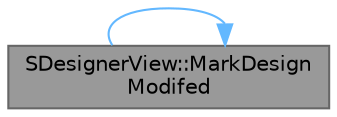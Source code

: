 digraph "SDesignerView::MarkDesignModifed"
{
 // INTERACTIVE_SVG=YES
 // LATEX_PDF_SIZE
  bgcolor="transparent";
  edge [fontname=Helvetica,fontsize=10,labelfontname=Helvetica,labelfontsize=10];
  node [fontname=Helvetica,fontsize=10,shape=box,height=0.2,width=0.4];
  rankdir="LR";
  Node1 [id="Node000001",label="SDesignerView::MarkDesign\lModifed",height=0.2,width=0.4,color="gray40", fillcolor="grey60", style="filled", fontcolor="black",tooltip="Marks the designer content as being modified."];
  Node1 -> Node1 [id="edge1_Node000001_Node000001",color="steelblue1",style="solid",tooltip=" "];
}
